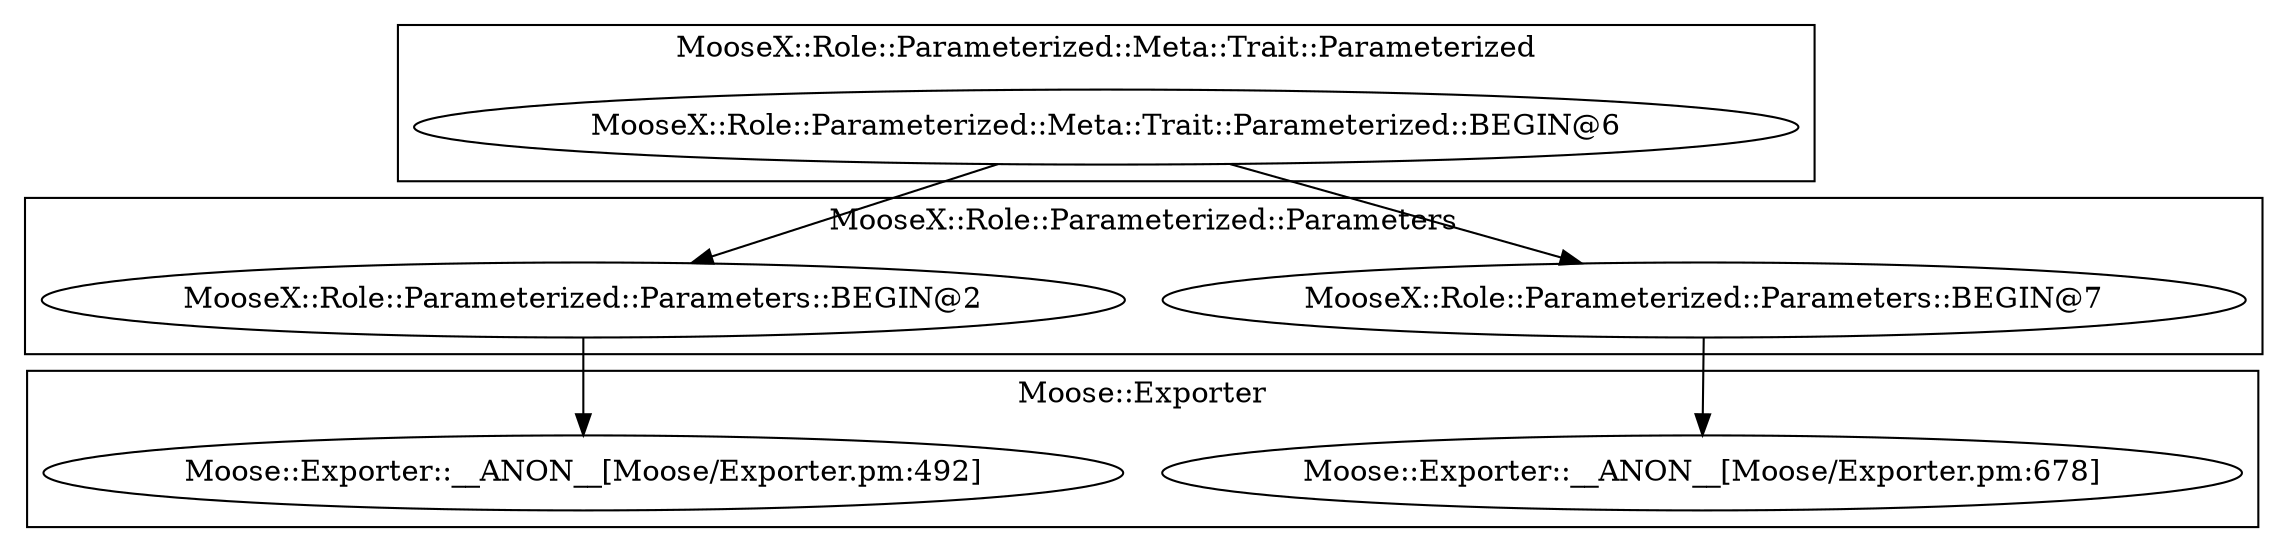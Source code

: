 digraph {
graph [overlap=false]
subgraph cluster_MooseX_Role_Parameterized_Parameters {
	label="MooseX::Role::Parameterized::Parameters";
	"MooseX::Role::Parameterized::Parameters::BEGIN@7";
	"MooseX::Role::Parameterized::Parameters::BEGIN@2";
}
subgraph cluster_MooseX_Role_Parameterized_Meta_Trait_Parameterized {
	label="MooseX::Role::Parameterized::Meta::Trait::Parameterized";
	"MooseX::Role::Parameterized::Meta::Trait::Parameterized::BEGIN@6";
}
subgraph cluster_Moose_Exporter {
	label="Moose::Exporter";
	"Moose::Exporter::__ANON__[Moose/Exporter.pm:492]";
	"Moose::Exporter::__ANON__[Moose/Exporter.pm:678]";
}
"MooseX::Role::Parameterized::Meta::Trait::Parameterized::BEGIN@6" -> "MooseX::Role::Parameterized::Parameters::BEGIN@7";
"MooseX::Role::Parameterized::Parameters::BEGIN@7" -> "Moose::Exporter::__ANON__[Moose/Exporter.pm:678]";
"MooseX::Role::Parameterized::Parameters::BEGIN@2" -> "Moose::Exporter::__ANON__[Moose/Exporter.pm:492]";
"MooseX::Role::Parameterized::Meta::Trait::Parameterized::BEGIN@6" -> "MooseX::Role::Parameterized::Parameters::BEGIN@2";
}
